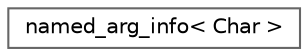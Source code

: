 digraph "类继承关系图"
{
 // LATEX_PDF_SIZE
  bgcolor="transparent";
  edge [fontname=Helvetica,fontsize=10,labelfontname=Helvetica,labelfontsize=10];
  node [fontname=Helvetica,fontsize=10,shape=box,height=0.2,width=0.4];
  rankdir="LR";
  Node0 [id="Node000000",label="named_arg_info\< Char \>",height=0.2,width=0.4,color="grey40", fillcolor="white", style="filled",URL="$structdetail_1_1named__arg__info.html",tooltip=" "];
}
